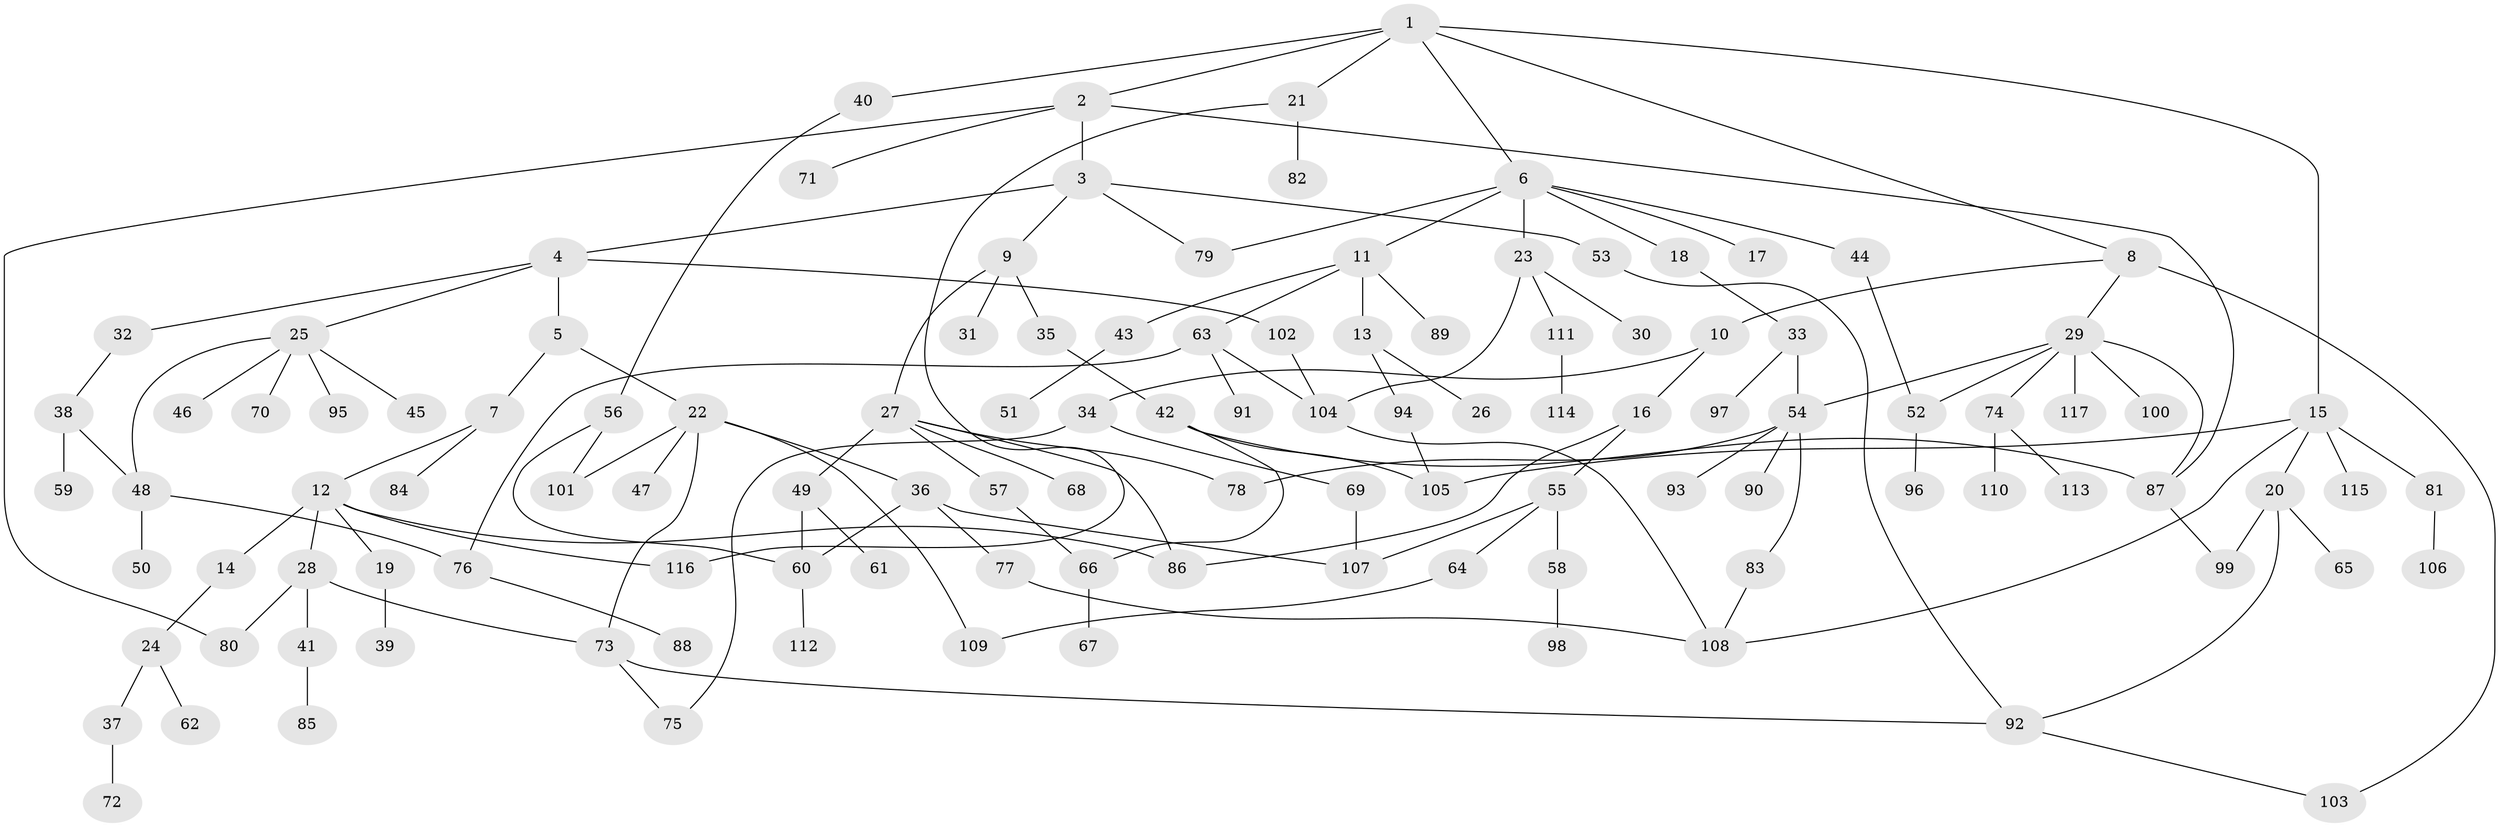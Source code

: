 // coarse degree distribution, {7: 0.01694915254237288, 3: 0.15254237288135594, 5: 0.1016949152542373, 6: 0.06779661016949153, 4: 0.22033898305084745, 2: 0.23728813559322035, 1: 0.2033898305084746}
// Generated by graph-tools (version 1.1) at 2025/49/03/04/25 22:49:10]
// undirected, 117 vertices, 148 edges
graph export_dot {
  node [color=gray90,style=filled];
  1;
  2;
  3;
  4;
  5;
  6;
  7;
  8;
  9;
  10;
  11;
  12;
  13;
  14;
  15;
  16;
  17;
  18;
  19;
  20;
  21;
  22;
  23;
  24;
  25;
  26;
  27;
  28;
  29;
  30;
  31;
  32;
  33;
  34;
  35;
  36;
  37;
  38;
  39;
  40;
  41;
  42;
  43;
  44;
  45;
  46;
  47;
  48;
  49;
  50;
  51;
  52;
  53;
  54;
  55;
  56;
  57;
  58;
  59;
  60;
  61;
  62;
  63;
  64;
  65;
  66;
  67;
  68;
  69;
  70;
  71;
  72;
  73;
  74;
  75;
  76;
  77;
  78;
  79;
  80;
  81;
  82;
  83;
  84;
  85;
  86;
  87;
  88;
  89;
  90;
  91;
  92;
  93;
  94;
  95;
  96;
  97;
  98;
  99;
  100;
  101;
  102;
  103;
  104;
  105;
  106;
  107;
  108;
  109;
  110;
  111;
  112;
  113;
  114;
  115;
  116;
  117;
  1 -- 2;
  1 -- 6;
  1 -- 8;
  1 -- 15;
  1 -- 21;
  1 -- 40;
  2 -- 3;
  2 -- 71;
  2 -- 80;
  2 -- 87;
  3 -- 4;
  3 -- 9;
  3 -- 53;
  3 -- 79;
  4 -- 5;
  4 -- 25;
  4 -- 32;
  4 -- 102;
  5 -- 7;
  5 -- 22;
  6 -- 11;
  6 -- 17;
  6 -- 18;
  6 -- 23;
  6 -- 44;
  6 -- 79;
  7 -- 12;
  7 -- 84;
  8 -- 10;
  8 -- 29;
  8 -- 103;
  9 -- 27;
  9 -- 31;
  9 -- 35;
  10 -- 16;
  10 -- 34;
  11 -- 13;
  11 -- 43;
  11 -- 63;
  11 -- 89;
  12 -- 14;
  12 -- 19;
  12 -- 28;
  12 -- 86;
  12 -- 116;
  13 -- 26;
  13 -- 94;
  14 -- 24;
  15 -- 20;
  15 -- 81;
  15 -- 105;
  15 -- 115;
  15 -- 108;
  16 -- 55;
  16 -- 86;
  18 -- 33;
  19 -- 39;
  20 -- 65;
  20 -- 92;
  20 -- 99;
  21 -- 82;
  21 -- 116;
  22 -- 36;
  22 -- 47;
  22 -- 101;
  22 -- 109;
  22 -- 73;
  23 -- 30;
  23 -- 111;
  23 -- 104;
  24 -- 37;
  24 -- 62;
  25 -- 45;
  25 -- 46;
  25 -- 48;
  25 -- 70;
  25 -- 95;
  27 -- 49;
  27 -- 57;
  27 -- 68;
  27 -- 86;
  27 -- 78;
  28 -- 41;
  28 -- 73;
  28 -- 80;
  29 -- 52;
  29 -- 74;
  29 -- 100;
  29 -- 117;
  29 -- 54;
  29 -- 87;
  32 -- 38;
  33 -- 54;
  33 -- 97;
  34 -- 69;
  34 -- 75;
  35 -- 42;
  36 -- 77;
  36 -- 107;
  36 -- 60;
  37 -- 72;
  38 -- 59;
  38 -- 48;
  40 -- 56;
  41 -- 85;
  42 -- 87;
  42 -- 66;
  42 -- 105;
  43 -- 51;
  44 -- 52;
  48 -- 50;
  48 -- 76;
  49 -- 60;
  49 -- 61;
  52 -- 96;
  53 -- 92;
  54 -- 78;
  54 -- 83;
  54 -- 90;
  54 -- 93;
  55 -- 58;
  55 -- 64;
  55 -- 107;
  56 -- 101;
  56 -- 60;
  57 -- 66;
  58 -- 98;
  60 -- 112;
  63 -- 76;
  63 -- 91;
  63 -- 104;
  64 -- 109;
  66 -- 67;
  69 -- 107;
  73 -- 75;
  73 -- 92;
  74 -- 110;
  74 -- 113;
  76 -- 88;
  77 -- 108;
  81 -- 106;
  83 -- 108;
  87 -- 99;
  92 -- 103;
  94 -- 105;
  102 -- 104;
  104 -- 108;
  111 -- 114;
}

